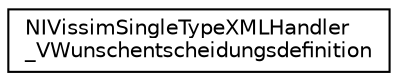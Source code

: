 digraph "Graphical Class Hierarchy"
{
  edge [fontname="Helvetica",fontsize="10",labelfontname="Helvetica",labelfontsize="10"];
  node [fontname="Helvetica",fontsize="10",shape=record];
  rankdir="LR";
  Node0 [label="NIVissimSingleTypeXMLHandler\l_VWunschentscheidungsdefinition",height=0.2,width=0.4,color="black", fillcolor="white", style="filled",URL="$d8/df5/class_n_i_vissim_single_type_x_m_l_handler___v_wunschentscheidungsdefinition.html",tooltip="A class which extracts VISSIM-VWunschentscheidungen from a parsed VISSIM-file. "];
}
